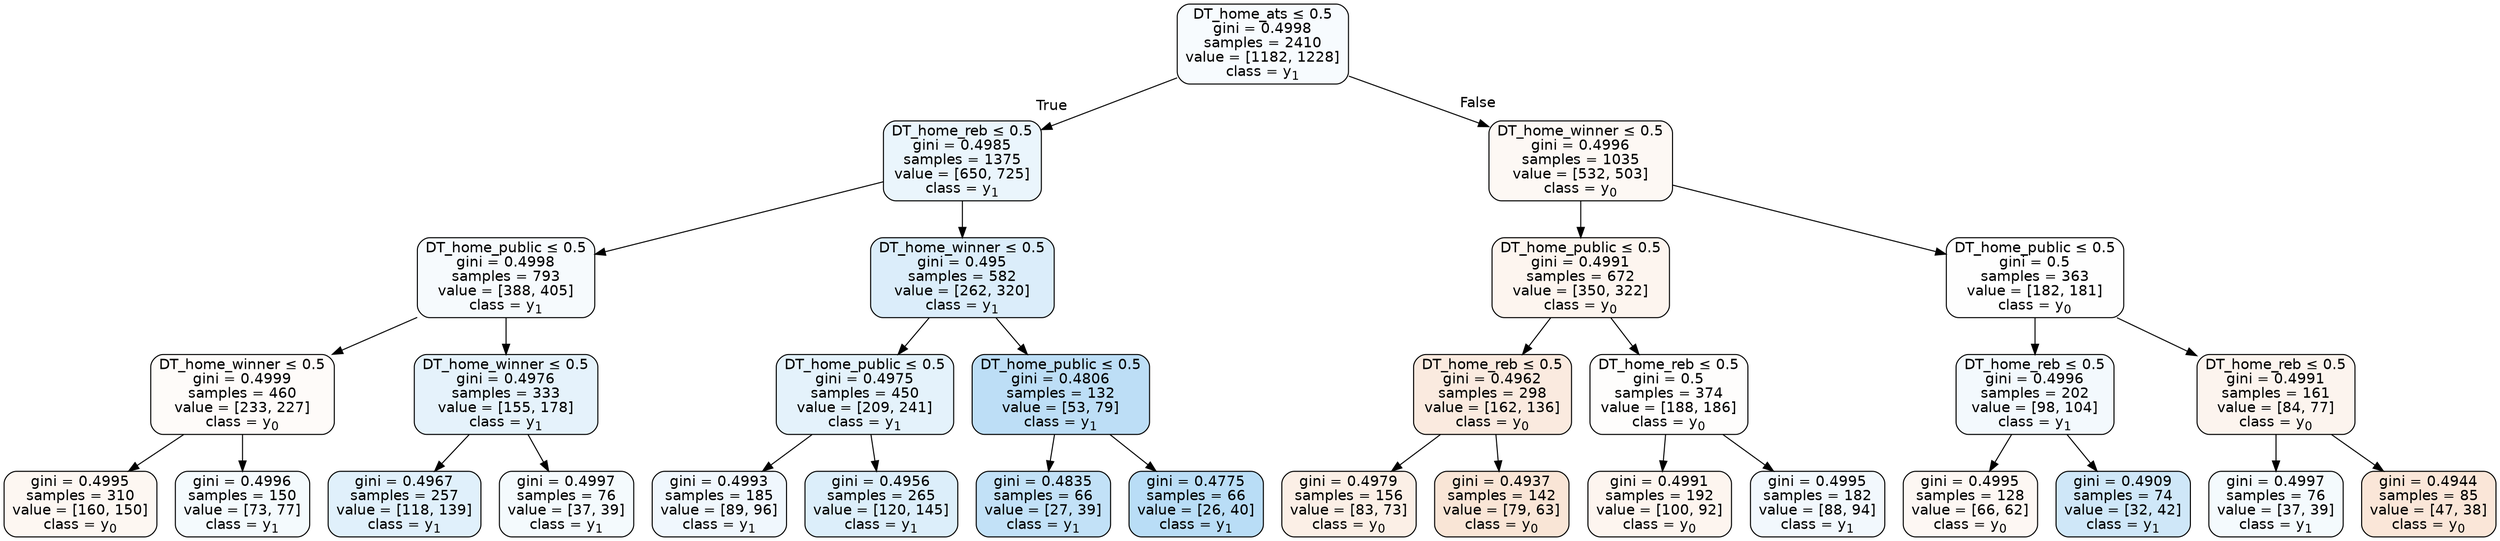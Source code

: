 digraph Tree {
node [shape=box, style="filled, rounded", color="black", fontname=helvetica] ;
edge [fontname=helvetica] ;
0 [label=<DT_home_ats &le; 0.5<br/>gini = 0.4998<br/>samples = 2410<br/>value = [1182, 1228]<br/>class = y<SUB>1</SUB>>, fillcolor="#399de50a"] ;
1 [label=<DT_home_reb &le; 0.5<br/>gini = 0.4985<br/>samples = 1375<br/>value = [650, 725]<br/>class = y<SUB>1</SUB>>, fillcolor="#399de51a"] ;
0 -> 1 [labeldistance=2.5, labelangle=45, headlabel="True"] ;
2 [label=<DT_home_public &le; 0.5<br/>gini = 0.4998<br/>samples = 793<br/>value = [388, 405]<br/>class = y<SUB>1</SUB>>, fillcolor="#399de50b"] ;
1 -> 2 ;
3 [label=<DT_home_winner &le; 0.5<br/>gini = 0.4999<br/>samples = 460<br/>value = [233, 227]<br/>class = y<SUB>0</SUB>>, fillcolor="#e5813907"] ;
2 -> 3 ;
4 [label=<gini = 0.4995<br/>samples = 310<br/>value = [160, 150]<br/>class = y<SUB>0</SUB>>, fillcolor="#e5813910"] ;
3 -> 4 ;
5 [label=<gini = 0.4996<br/>samples = 150<br/>value = [73, 77]<br/>class = y<SUB>1</SUB>>, fillcolor="#399de50d"] ;
3 -> 5 ;
6 [label=<DT_home_winner &le; 0.5<br/>gini = 0.4976<br/>samples = 333<br/>value = [155, 178]<br/>class = y<SUB>1</SUB>>, fillcolor="#399de521"] ;
2 -> 6 ;
7 [label=<gini = 0.4967<br/>samples = 257<br/>value = [118, 139]<br/>class = y<SUB>1</SUB>>, fillcolor="#399de527"] ;
6 -> 7 ;
8 [label=<gini = 0.4997<br/>samples = 76<br/>value = [37, 39]<br/>class = y<SUB>1</SUB>>, fillcolor="#399de50d"] ;
6 -> 8 ;
9 [label=<DT_home_winner &le; 0.5<br/>gini = 0.495<br/>samples = 582<br/>value = [262, 320]<br/>class = y<SUB>1</SUB>>, fillcolor="#399de52e"] ;
1 -> 9 ;
10 [label=<DT_home_public &le; 0.5<br/>gini = 0.4975<br/>samples = 450<br/>value = [209, 241]<br/>class = y<SUB>1</SUB>>, fillcolor="#399de522"] ;
9 -> 10 ;
11 [label=<gini = 0.4993<br/>samples = 185<br/>value = [89, 96]<br/>class = y<SUB>1</SUB>>, fillcolor="#399de513"] ;
10 -> 11 ;
12 [label=<gini = 0.4956<br/>samples = 265<br/>value = [120, 145]<br/>class = y<SUB>1</SUB>>, fillcolor="#399de52c"] ;
10 -> 12 ;
13 [label=<DT_home_public &le; 0.5<br/>gini = 0.4806<br/>samples = 132<br/>value = [53, 79]<br/>class = y<SUB>1</SUB>>, fillcolor="#399de554"] ;
9 -> 13 ;
14 [label=<gini = 0.4835<br/>samples = 66<br/>value = [27, 39]<br/>class = y<SUB>1</SUB>>, fillcolor="#399de54e"] ;
13 -> 14 ;
15 [label=<gini = 0.4775<br/>samples = 66<br/>value = [26, 40]<br/>class = y<SUB>1</SUB>>, fillcolor="#399de559"] ;
13 -> 15 ;
16 [label=<DT_home_winner &le; 0.5<br/>gini = 0.4996<br/>samples = 1035<br/>value = [532, 503]<br/>class = y<SUB>0</SUB>>, fillcolor="#e581390e"] ;
0 -> 16 [labeldistance=2.5, labelangle=-45, headlabel="False"] ;
17 [label=<DT_home_public &le; 0.5<br/>gini = 0.4991<br/>samples = 672<br/>value = [350, 322]<br/>class = y<SUB>0</SUB>>, fillcolor="#e5813914"] ;
16 -> 17 ;
18 [label=<DT_home_reb &le; 0.5<br/>gini = 0.4962<br/>samples = 298<br/>value = [162, 136]<br/>class = y<SUB>0</SUB>>, fillcolor="#e5813929"] ;
17 -> 18 ;
19 [label=<gini = 0.4979<br/>samples = 156<br/>value = [83, 73]<br/>class = y<SUB>0</SUB>>, fillcolor="#e581391f"] ;
18 -> 19 ;
20 [label=<gini = 0.4937<br/>samples = 142<br/>value = [79, 63]<br/>class = y<SUB>0</SUB>>, fillcolor="#e5813934"] ;
18 -> 20 ;
21 [label=<DT_home_reb &le; 0.5<br/>gini = 0.5<br/>samples = 374<br/>value = [188, 186]<br/>class = y<SUB>0</SUB>>, fillcolor="#e5813903"] ;
17 -> 21 ;
22 [label=<gini = 0.4991<br/>samples = 192<br/>value = [100, 92]<br/>class = y<SUB>0</SUB>>, fillcolor="#e5813914"] ;
21 -> 22 ;
23 [label=<gini = 0.4995<br/>samples = 182<br/>value = [88, 94]<br/>class = y<SUB>1</SUB>>, fillcolor="#399de510"] ;
21 -> 23 ;
24 [label=<DT_home_public &le; 0.5<br/>gini = 0.5<br/>samples = 363<br/>value = [182, 181]<br/>class = y<SUB>0</SUB>>, fillcolor="#e5813901"] ;
16 -> 24 ;
25 [label=<DT_home_reb &le; 0.5<br/>gini = 0.4996<br/>samples = 202<br/>value = [98, 104]<br/>class = y<SUB>1</SUB>>, fillcolor="#399de50f"] ;
24 -> 25 ;
26 [label=<gini = 0.4995<br/>samples = 128<br/>value = [66, 62]<br/>class = y<SUB>0</SUB>>, fillcolor="#e581390f"] ;
25 -> 26 ;
27 [label=<gini = 0.4909<br/>samples = 74<br/>value = [32, 42]<br/>class = y<SUB>1</SUB>>, fillcolor="#399de53d"] ;
25 -> 27 ;
28 [label=<DT_home_reb &le; 0.5<br/>gini = 0.4991<br/>samples = 161<br/>value = [84, 77]<br/>class = y<SUB>0</SUB>>, fillcolor="#e5813915"] ;
24 -> 28 ;
29 [label=<gini = 0.4997<br/>samples = 76<br/>value = [37, 39]<br/>class = y<SUB>1</SUB>>, fillcolor="#399de50d"] ;
28 -> 29 ;
30 [label=<gini = 0.4944<br/>samples = 85<br/>value = [47, 38]<br/>class = y<SUB>0</SUB>>, fillcolor="#e5813931"] ;
28 -> 30 ;
}
